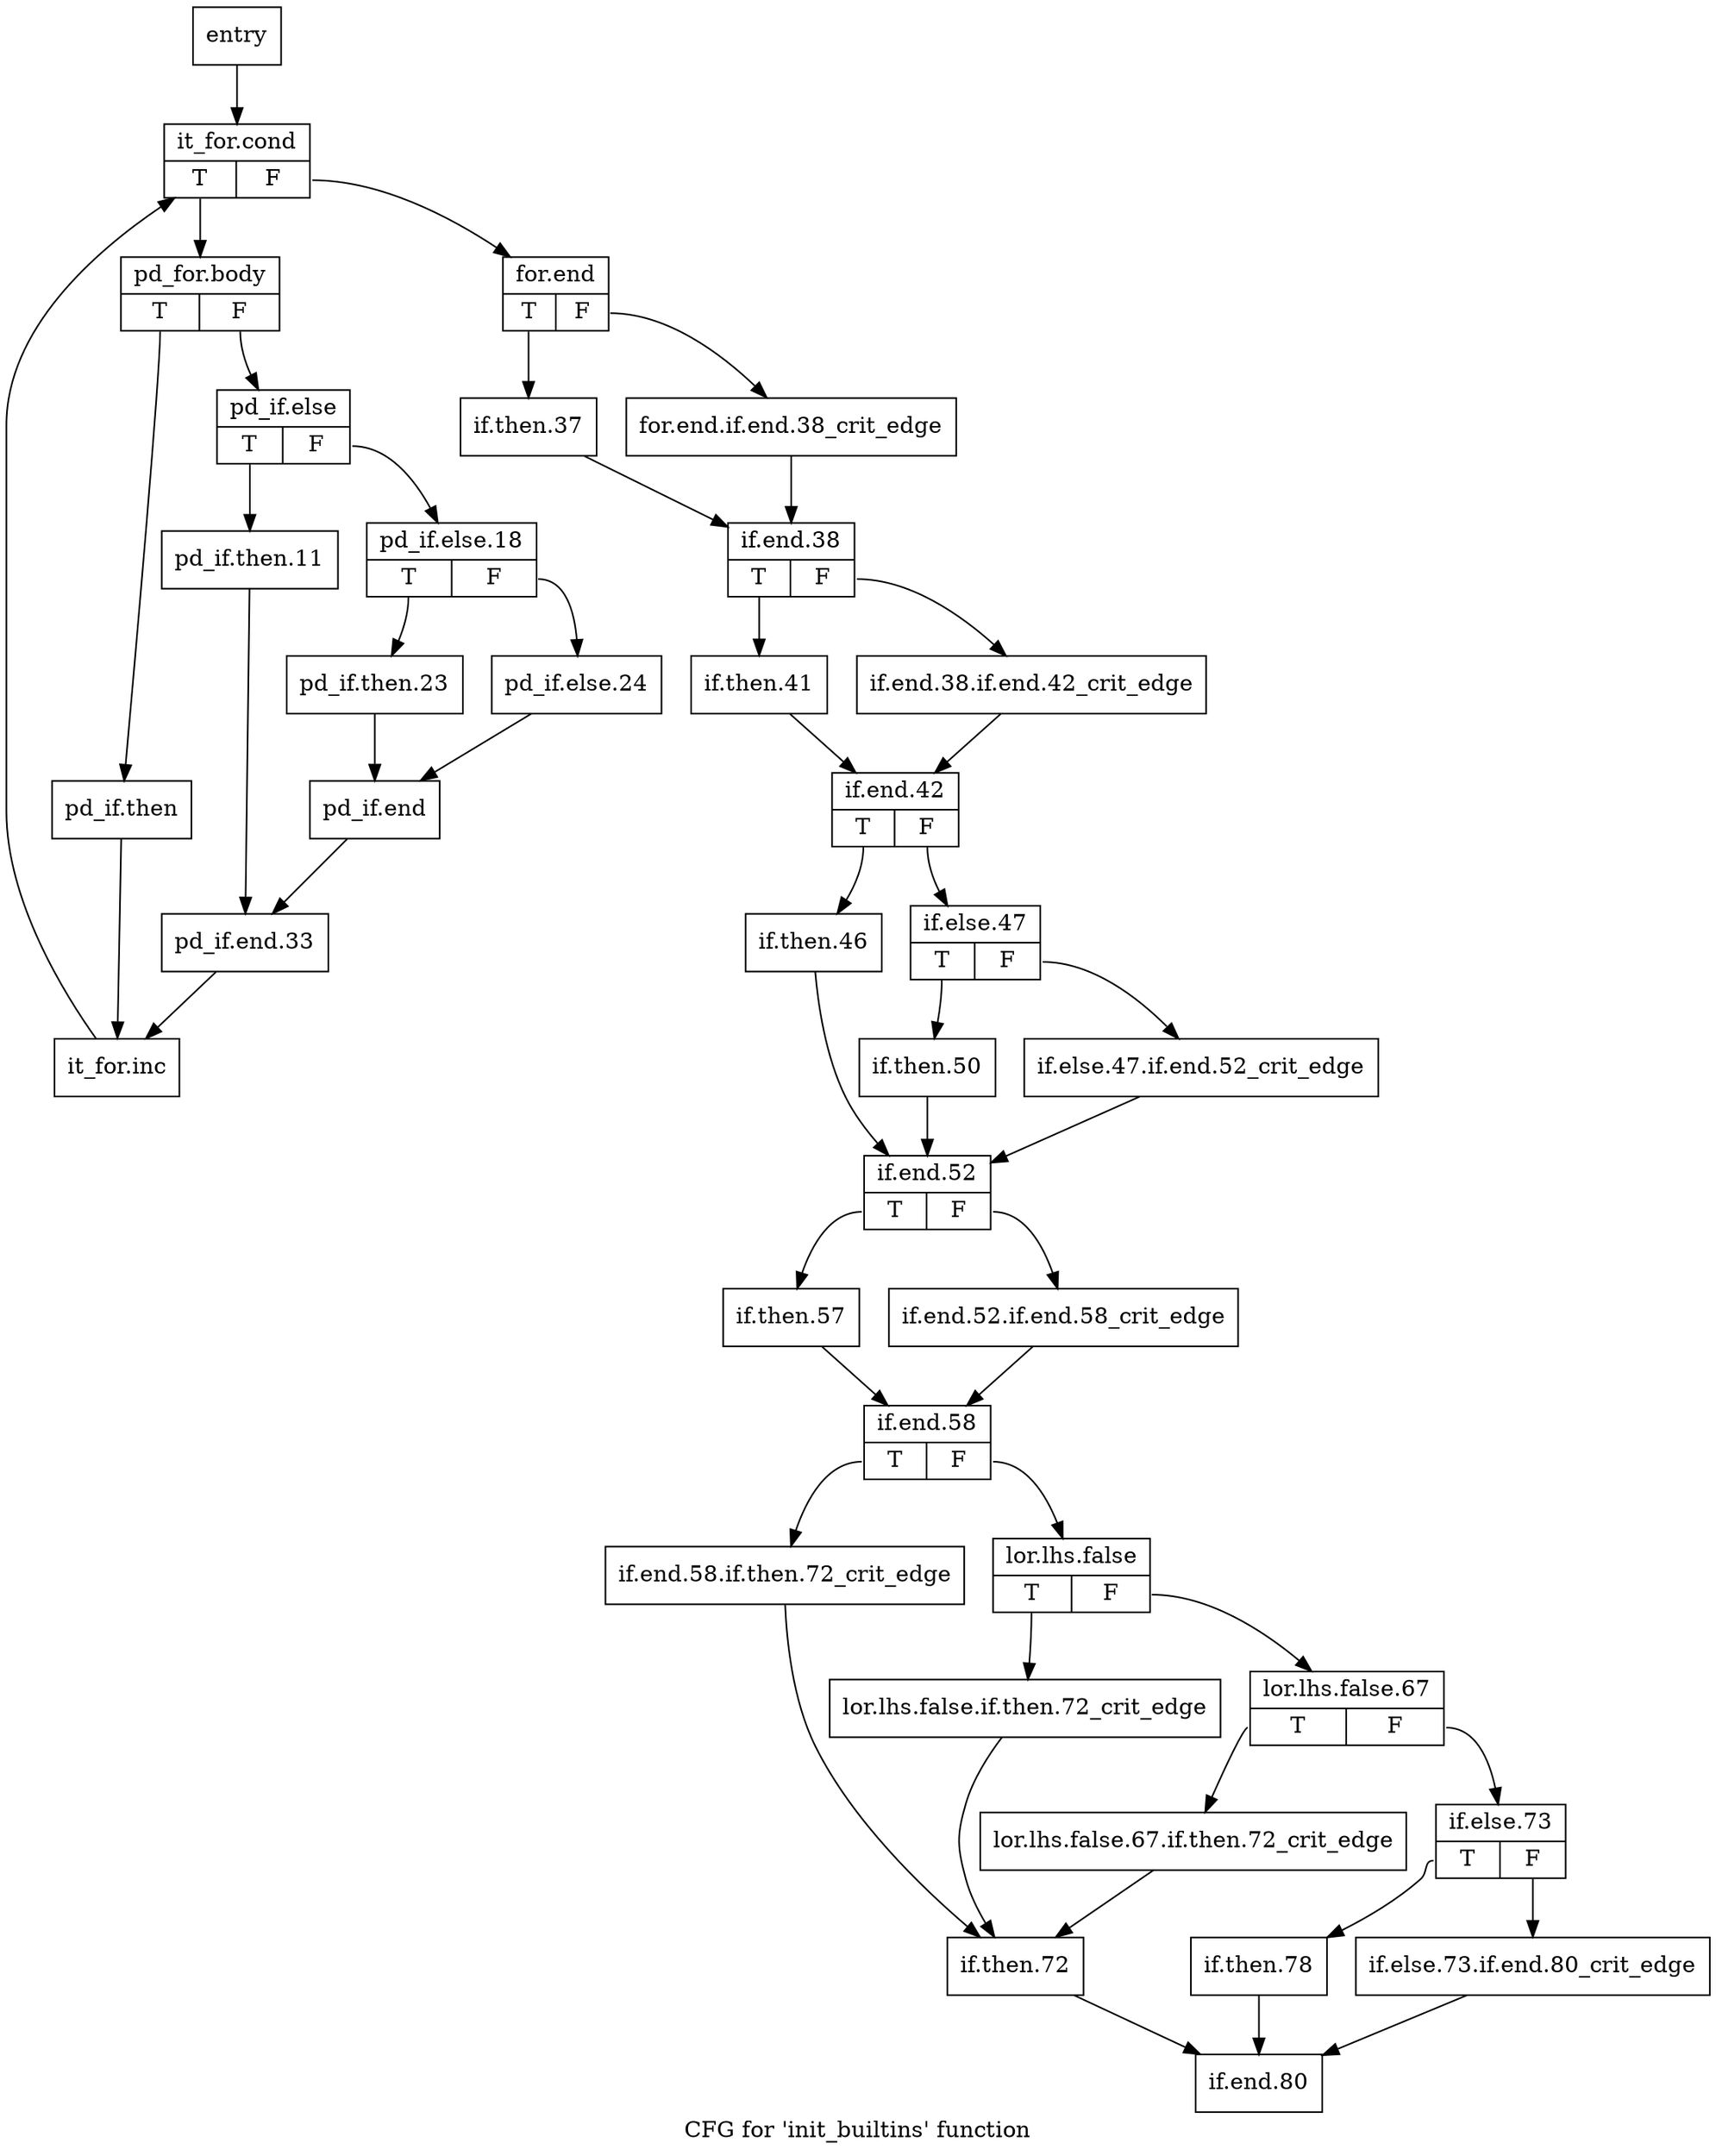 digraph "CFG for 'init_builtins' function" {
	label="CFG for 'init_builtins' function";

	Node0x2bbecb0 [shape=record,label="{entry}"];
	Node0x2bbecb0 -> Node0x2bbed00;
	Node0x2bbed00 [shape=record,label="{it_for.cond|{<s0>T|<s1>F}}"];
	Node0x2bbed00:s0 -> Node0x2bbed50;
	Node0x2bbed00:s1 -> Node0x2bbf070;
	Node0x2bbed50 [shape=record,label="{pd_for.body|{<s0>T|<s1>F}}"];
	Node0x2bbed50:s0 -> Node0x2bbeda0;
	Node0x2bbed50:s1 -> Node0x2bbedf0;
	Node0x2bbeda0 [shape=record,label="{pd_if.then}"];
	Node0x2bbeda0 -> Node0x2bbf020;
	Node0x2bbedf0 [shape=record,label="{pd_if.else|{<s0>T|<s1>F}}"];
	Node0x2bbedf0:s0 -> Node0x2bbee40;
	Node0x2bbedf0:s1 -> Node0x2bbee90;
	Node0x2bbee40 [shape=record,label="{pd_if.then.11}"];
	Node0x2bbee40 -> Node0x2bbefd0;
	Node0x2bbee90 [shape=record,label="{pd_if.else.18|{<s0>T|<s1>F}}"];
	Node0x2bbee90:s0 -> Node0x2bbeee0;
	Node0x2bbee90:s1 -> Node0x2bbef30;
	Node0x2bbeee0 [shape=record,label="{pd_if.then.23}"];
	Node0x2bbeee0 -> Node0x2bbef80;
	Node0x2bbef30 [shape=record,label="{pd_if.else.24}"];
	Node0x2bbef30 -> Node0x2bbef80;
	Node0x2bbef80 [shape=record,label="{pd_if.end}"];
	Node0x2bbef80 -> Node0x2bbefd0;
	Node0x2bbefd0 [shape=record,label="{pd_if.end.33}"];
	Node0x2bbefd0 -> Node0x2bbf020;
	Node0x2bbf020 [shape=record,label="{it_for.inc}"];
	Node0x2bbf020 -> Node0x2bbed00;
	Node0x2bbf070 [shape=record,label="{for.end|{<s0>T|<s1>F}}"];
	Node0x2bbf070:s0 -> Node0x2bbf110;
	Node0x2bbf070:s1 -> Node0x2bbf0c0;
	Node0x2bbf0c0 [shape=record,label="{for.end.if.end.38_crit_edge}"];
	Node0x2bbf0c0 -> Node0x2bbf160;
	Node0x2bbf110 [shape=record,label="{if.then.37}"];
	Node0x2bbf110 -> Node0x2bbf160;
	Node0x2bbf160 [shape=record,label="{if.end.38|{<s0>T|<s1>F}}"];
	Node0x2bbf160:s0 -> Node0x2bbf200;
	Node0x2bbf160:s1 -> Node0x2bbf1b0;
	Node0x2bbf1b0 [shape=record,label="{if.end.38.if.end.42_crit_edge}"];
	Node0x2bbf1b0 -> Node0x2bbf250;
	Node0x2bbf200 [shape=record,label="{if.then.41}"];
	Node0x2bbf200 -> Node0x2bbf250;
	Node0x2bbf250 [shape=record,label="{if.end.42|{<s0>T|<s1>F}}"];
	Node0x2bbf250:s0 -> Node0x2bbf2a0;
	Node0x2bbf250:s1 -> Node0x2bbf2f0;
	Node0x2bbf2a0 [shape=record,label="{if.then.46}"];
	Node0x2bbf2a0 -> Node0x2bbf3e0;
	Node0x2bbf2f0 [shape=record,label="{if.else.47|{<s0>T|<s1>F}}"];
	Node0x2bbf2f0:s0 -> Node0x2bbf390;
	Node0x2bbf2f0:s1 -> Node0x2bbf340;
	Node0x2bbf340 [shape=record,label="{if.else.47.if.end.52_crit_edge}"];
	Node0x2bbf340 -> Node0x2bbf3e0;
	Node0x2bbf390 [shape=record,label="{if.then.50}"];
	Node0x2bbf390 -> Node0x2bbf3e0;
	Node0x2bbf3e0 [shape=record,label="{if.end.52|{<s0>T|<s1>F}}"];
	Node0x2bbf3e0:s0 -> Node0x2bbf480;
	Node0x2bbf3e0:s1 -> Node0x2bbf430;
	Node0x2bbf430 [shape=record,label="{if.end.52.if.end.58_crit_edge}"];
	Node0x2bbf430 -> Node0x2bbf4d0;
	Node0x2bbf480 [shape=record,label="{if.then.57}"];
	Node0x2bbf480 -> Node0x2bbf4d0;
	Node0x2bbf4d0 [shape=record,label="{if.end.58|{<s0>T|<s1>F}}"];
	Node0x2bbf4d0:s0 -> Node0x2bbf520;
	Node0x2bbf4d0:s1 -> Node0x2bbf570;
	Node0x2bbf520 [shape=record,label="{if.end.58.if.then.72_crit_edge}"];
	Node0x2bbf520 -> Node0x2bbf6b0;
	Node0x2bbf570 [shape=record,label="{lor.lhs.false|{<s0>T|<s1>F}}"];
	Node0x2bbf570:s0 -> Node0x2bbf5c0;
	Node0x2bbf570:s1 -> Node0x2bbf610;
	Node0x2bbf5c0 [shape=record,label="{lor.lhs.false.if.then.72_crit_edge}"];
	Node0x2bbf5c0 -> Node0x2bbf6b0;
	Node0x2bbf610 [shape=record,label="{lor.lhs.false.67|{<s0>T|<s1>F}}"];
	Node0x2bbf610:s0 -> Node0x2bbf660;
	Node0x2bbf610:s1 -> Node0x2bbf700;
	Node0x2bbf660 [shape=record,label="{lor.lhs.false.67.if.then.72_crit_edge}"];
	Node0x2bbf660 -> Node0x2bbf6b0;
	Node0x2bbf6b0 [shape=record,label="{if.then.72}"];
	Node0x2bbf6b0 -> Node0x2bbf7f0;
	Node0x2bbf700 [shape=record,label="{if.else.73|{<s0>T|<s1>F}}"];
	Node0x2bbf700:s0 -> Node0x2bbf7a0;
	Node0x2bbf700:s1 -> Node0x2bbf750;
	Node0x2bbf750 [shape=record,label="{if.else.73.if.end.80_crit_edge}"];
	Node0x2bbf750 -> Node0x2bbf7f0;
	Node0x2bbf7a0 [shape=record,label="{if.then.78}"];
	Node0x2bbf7a0 -> Node0x2bbf7f0;
	Node0x2bbf7f0 [shape=record,label="{if.end.80}"];
}
